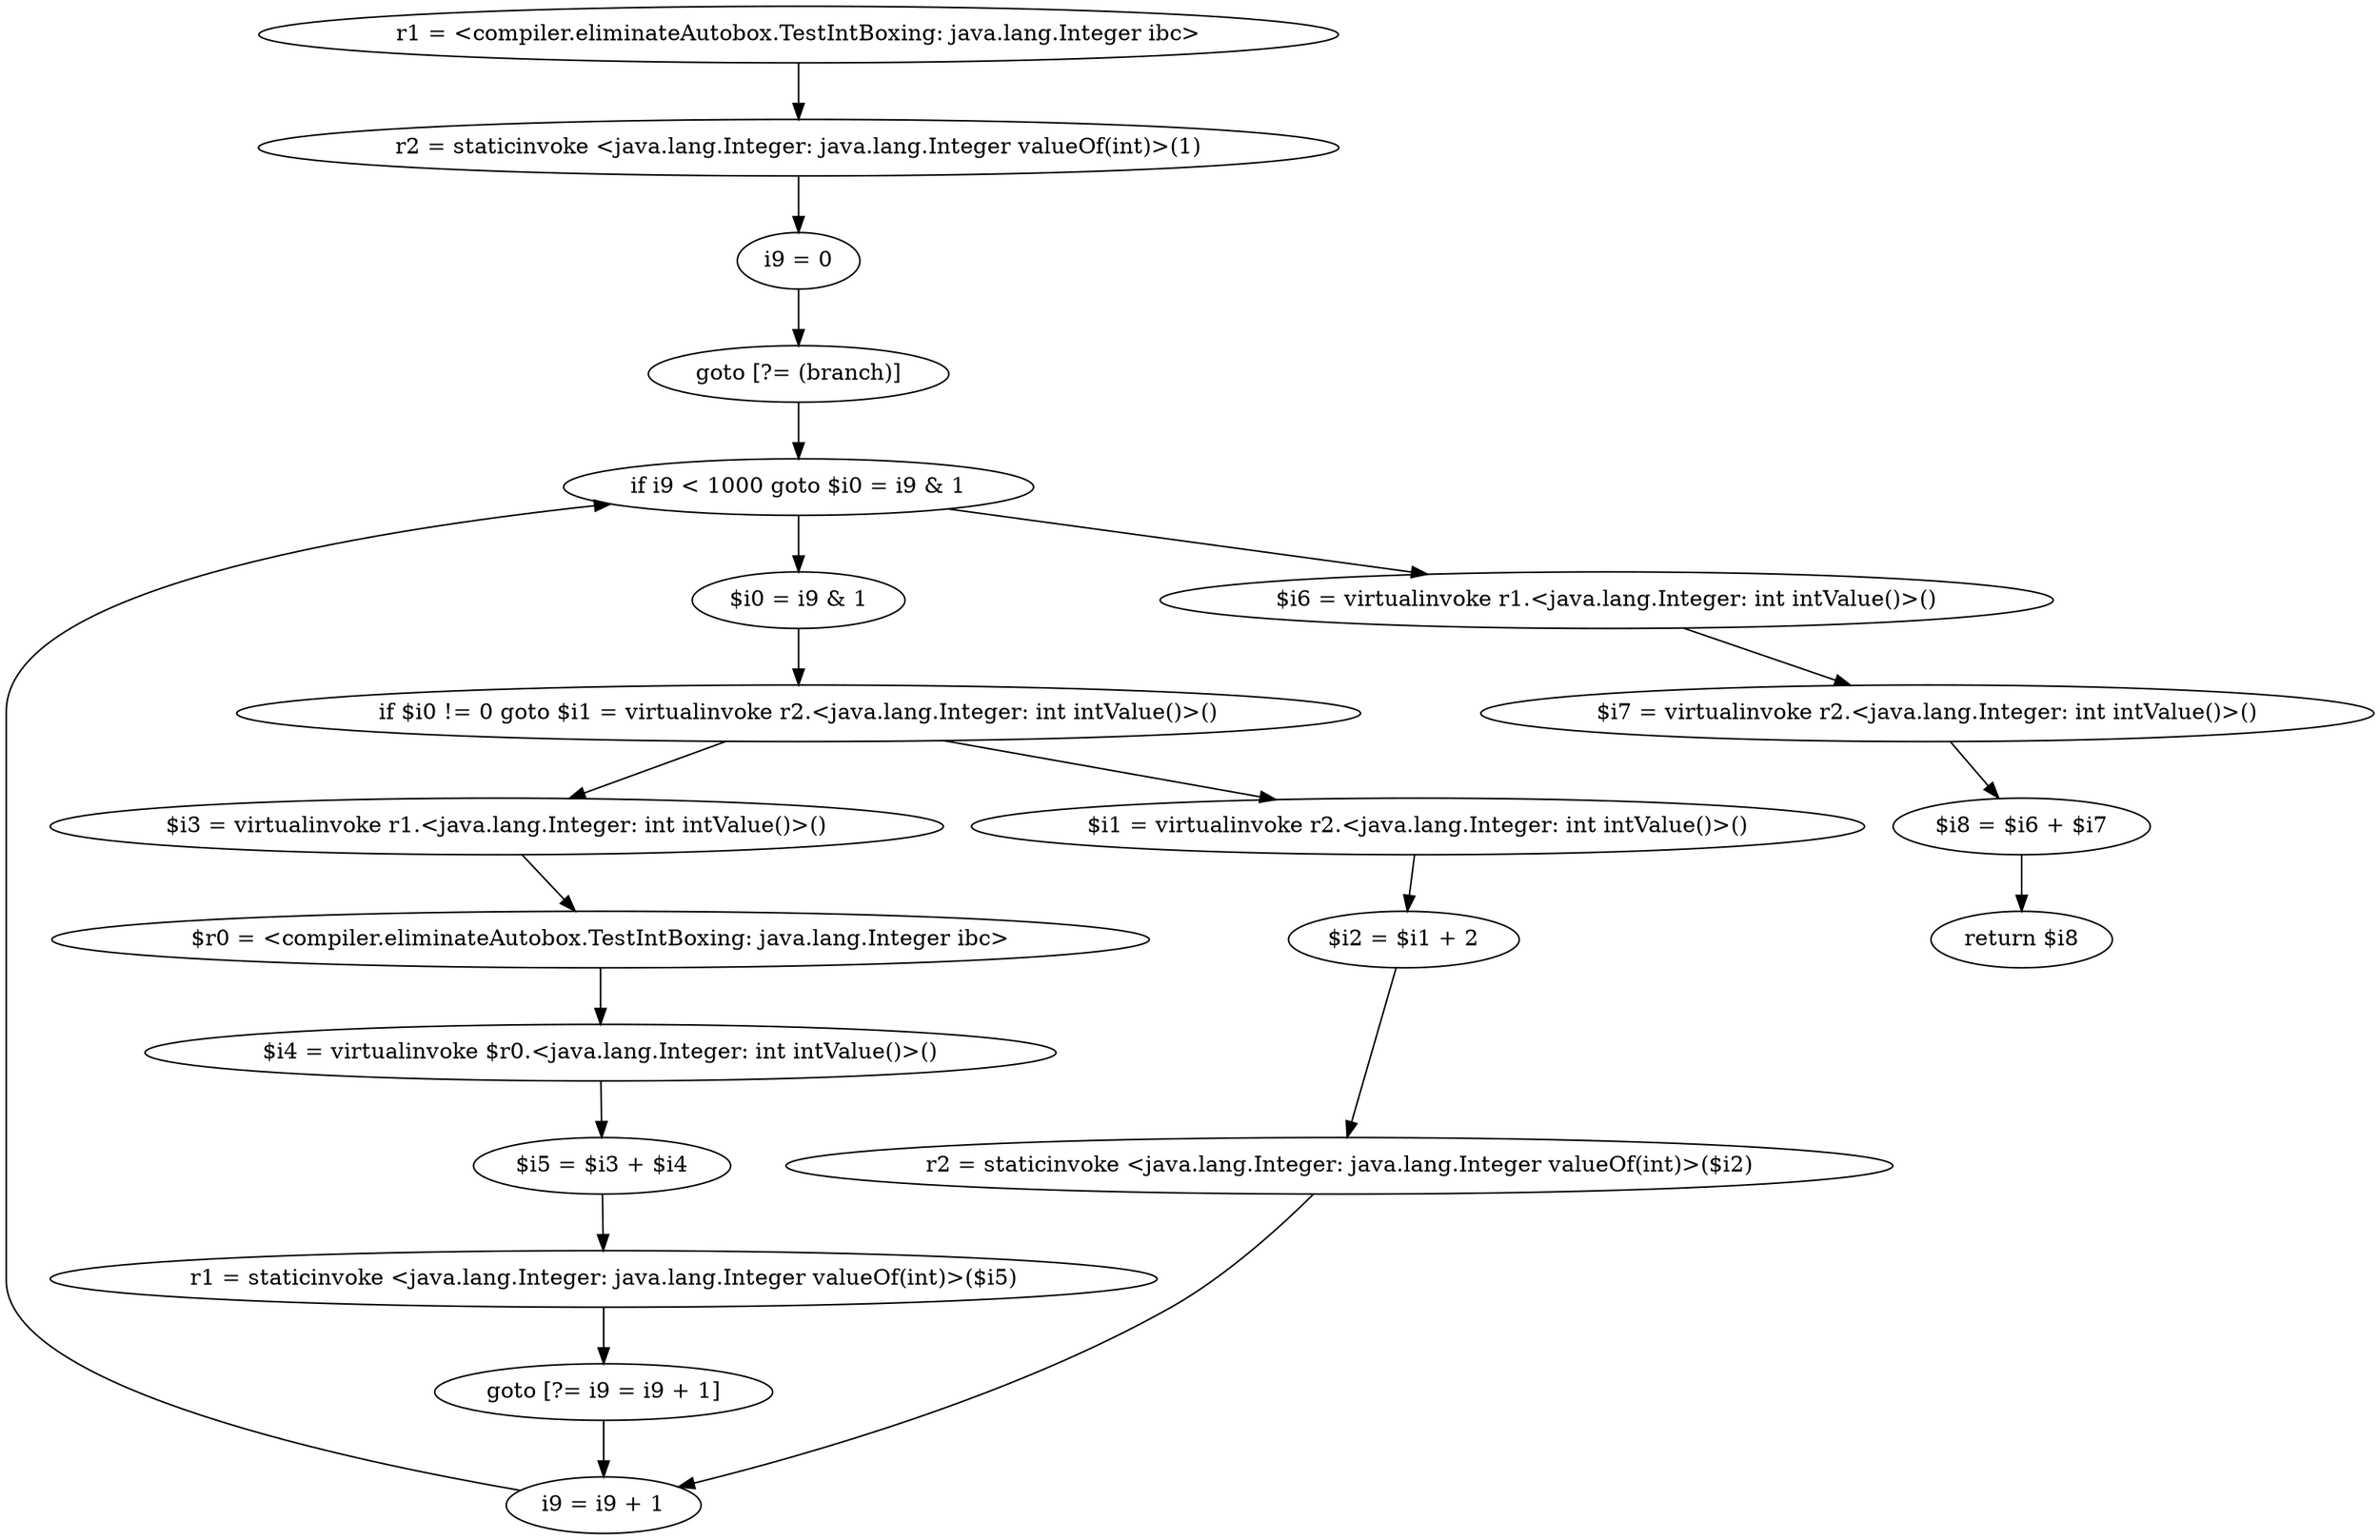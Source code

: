 digraph "unitGraph" {
    "r1 = <compiler.eliminateAutobox.TestIntBoxing: java.lang.Integer ibc>"
    "r2 = staticinvoke <java.lang.Integer: java.lang.Integer valueOf(int)>(1)"
    "i9 = 0"
    "goto [?= (branch)]"
    "$i0 = i9 & 1"
    "if $i0 != 0 goto $i1 = virtualinvoke r2.<java.lang.Integer: int intValue()>()"
    "$i3 = virtualinvoke r1.<java.lang.Integer: int intValue()>()"
    "$r0 = <compiler.eliminateAutobox.TestIntBoxing: java.lang.Integer ibc>"
    "$i4 = virtualinvoke $r0.<java.lang.Integer: int intValue()>()"
    "$i5 = $i3 + $i4"
    "r1 = staticinvoke <java.lang.Integer: java.lang.Integer valueOf(int)>($i5)"
    "goto [?= i9 = i9 + 1]"
    "$i1 = virtualinvoke r2.<java.lang.Integer: int intValue()>()"
    "$i2 = $i1 + 2"
    "r2 = staticinvoke <java.lang.Integer: java.lang.Integer valueOf(int)>($i2)"
    "i9 = i9 + 1"
    "if i9 < 1000 goto $i0 = i9 & 1"
    "$i6 = virtualinvoke r1.<java.lang.Integer: int intValue()>()"
    "$i7 = virtualinvoke r2.<java.lang.Integer: int intValue()>()"
    "$i8 = $i6 + $i7"
    "return $i8"
    "r1 = <compiler.eliminateAutobox.TestIntBoxing: java.lang.Integer ibc>"->"r2 = staticinvoke <java.lang.Integer: java.lang.Integer valueOf(int)>(1)";
    "r2 = staticinvoke <java.lang.Integer: java.lang.Integer valueOf(int)>(1)"->"i9 = 0";
    "i9 = 0"->"goto [?= (branch)]";
    "goto [?= (branch)]"->"if i9 < 1000 goto $i0 = i9 & 1";
    "$i0 = i9 & 1"->"if $i0 != 0 goto $i1 = virtualinvoke r2.<java.lang.Integer: int intValue()>()";
    "if $i0 != 0 goto $i1 = virtualinvoke r2.<java.lang.Integer: int intValue()>()"->"$i3 = virtualinvoke r1.<java.lang.Integer: int intValue()>()";
    "if $i0 != 0 goto $i1 = virtualinvoke r2.<java.lang.Integer: int intValue()>()"->"$i1 = virtualinvoke r2.<java.lang.Integer: int intValue()>()";
    "$i3 = virtualinvoke r1.<java.lang.Integer: int intValue()>()"->"$r0 = <compiler.eliminateAutobox.TestIntBoxing: java.lang.Integer ibc>";
    "$r0 = <compiler.eliminateAutobox.TestIntBoxing: java.lang.Integer ibc>"->"$i4 = virtualinvoke $r0.<java.lang.Integer: int intValue()>()";
    "$i4 = virtualinvoke $r0.<java.lang.Integer: int intValue()>()"->"$i5 = $i3 + $i4";
    "$i5 = $i3 + $i4"->"r1 = staticinvoke <java.lang.Integer: java.lang.Integer valueOf(int)>($i5)";
    "r1 = staticinvoke <java.lang.Integer: java.lang.Integer valueOf(int)>($i5)"->"goto [?= i9 = i9 + 1]";
    "goto [?= i9 = i9 + 1]"->"i9 = i9 + 1";
    "$i1 = virtualinvoke r2.<java.lang.Integer: int intValue()>()"->"$i2 = $i1 + 2";
    "$i2 = $i1 + 2"->"r2 = staticinvoke <java.lang.Integer: java.lang.Integer valueOf(int)>($i2)";
    "r2 = staticinvoke <java.lang.Integer: java.lang.Integer valueOf(int)>($i2)"->"i9 = i9 + 1";
    "i9 = i9 + 1"->"if i9 < 1000 goto $i0 = i9 & 1";
    "if i9 < 1000 goto $i0 = i9 & 1"->"$i6 = virtualinvoke r1.<java.lang.Integer: int intValue()>()";
    "if i9 < 1000 goto $i0 = i9 & 1"->"$i0 = i9 & 1";
    "$i6 = virtualinvoke r1.<java.lang.Integer: int intValue()>()"->"$i7 = virtualinvoke r2.<java.lang.Integer: int intValue()>()";
    "$i7 = virtualinvoke r2.<java.lang.Integer: int intValue()>()"->"$i8 = $i6 + $i7";
    "$i8 = $i6 + $i7"->"return $i8";
}
